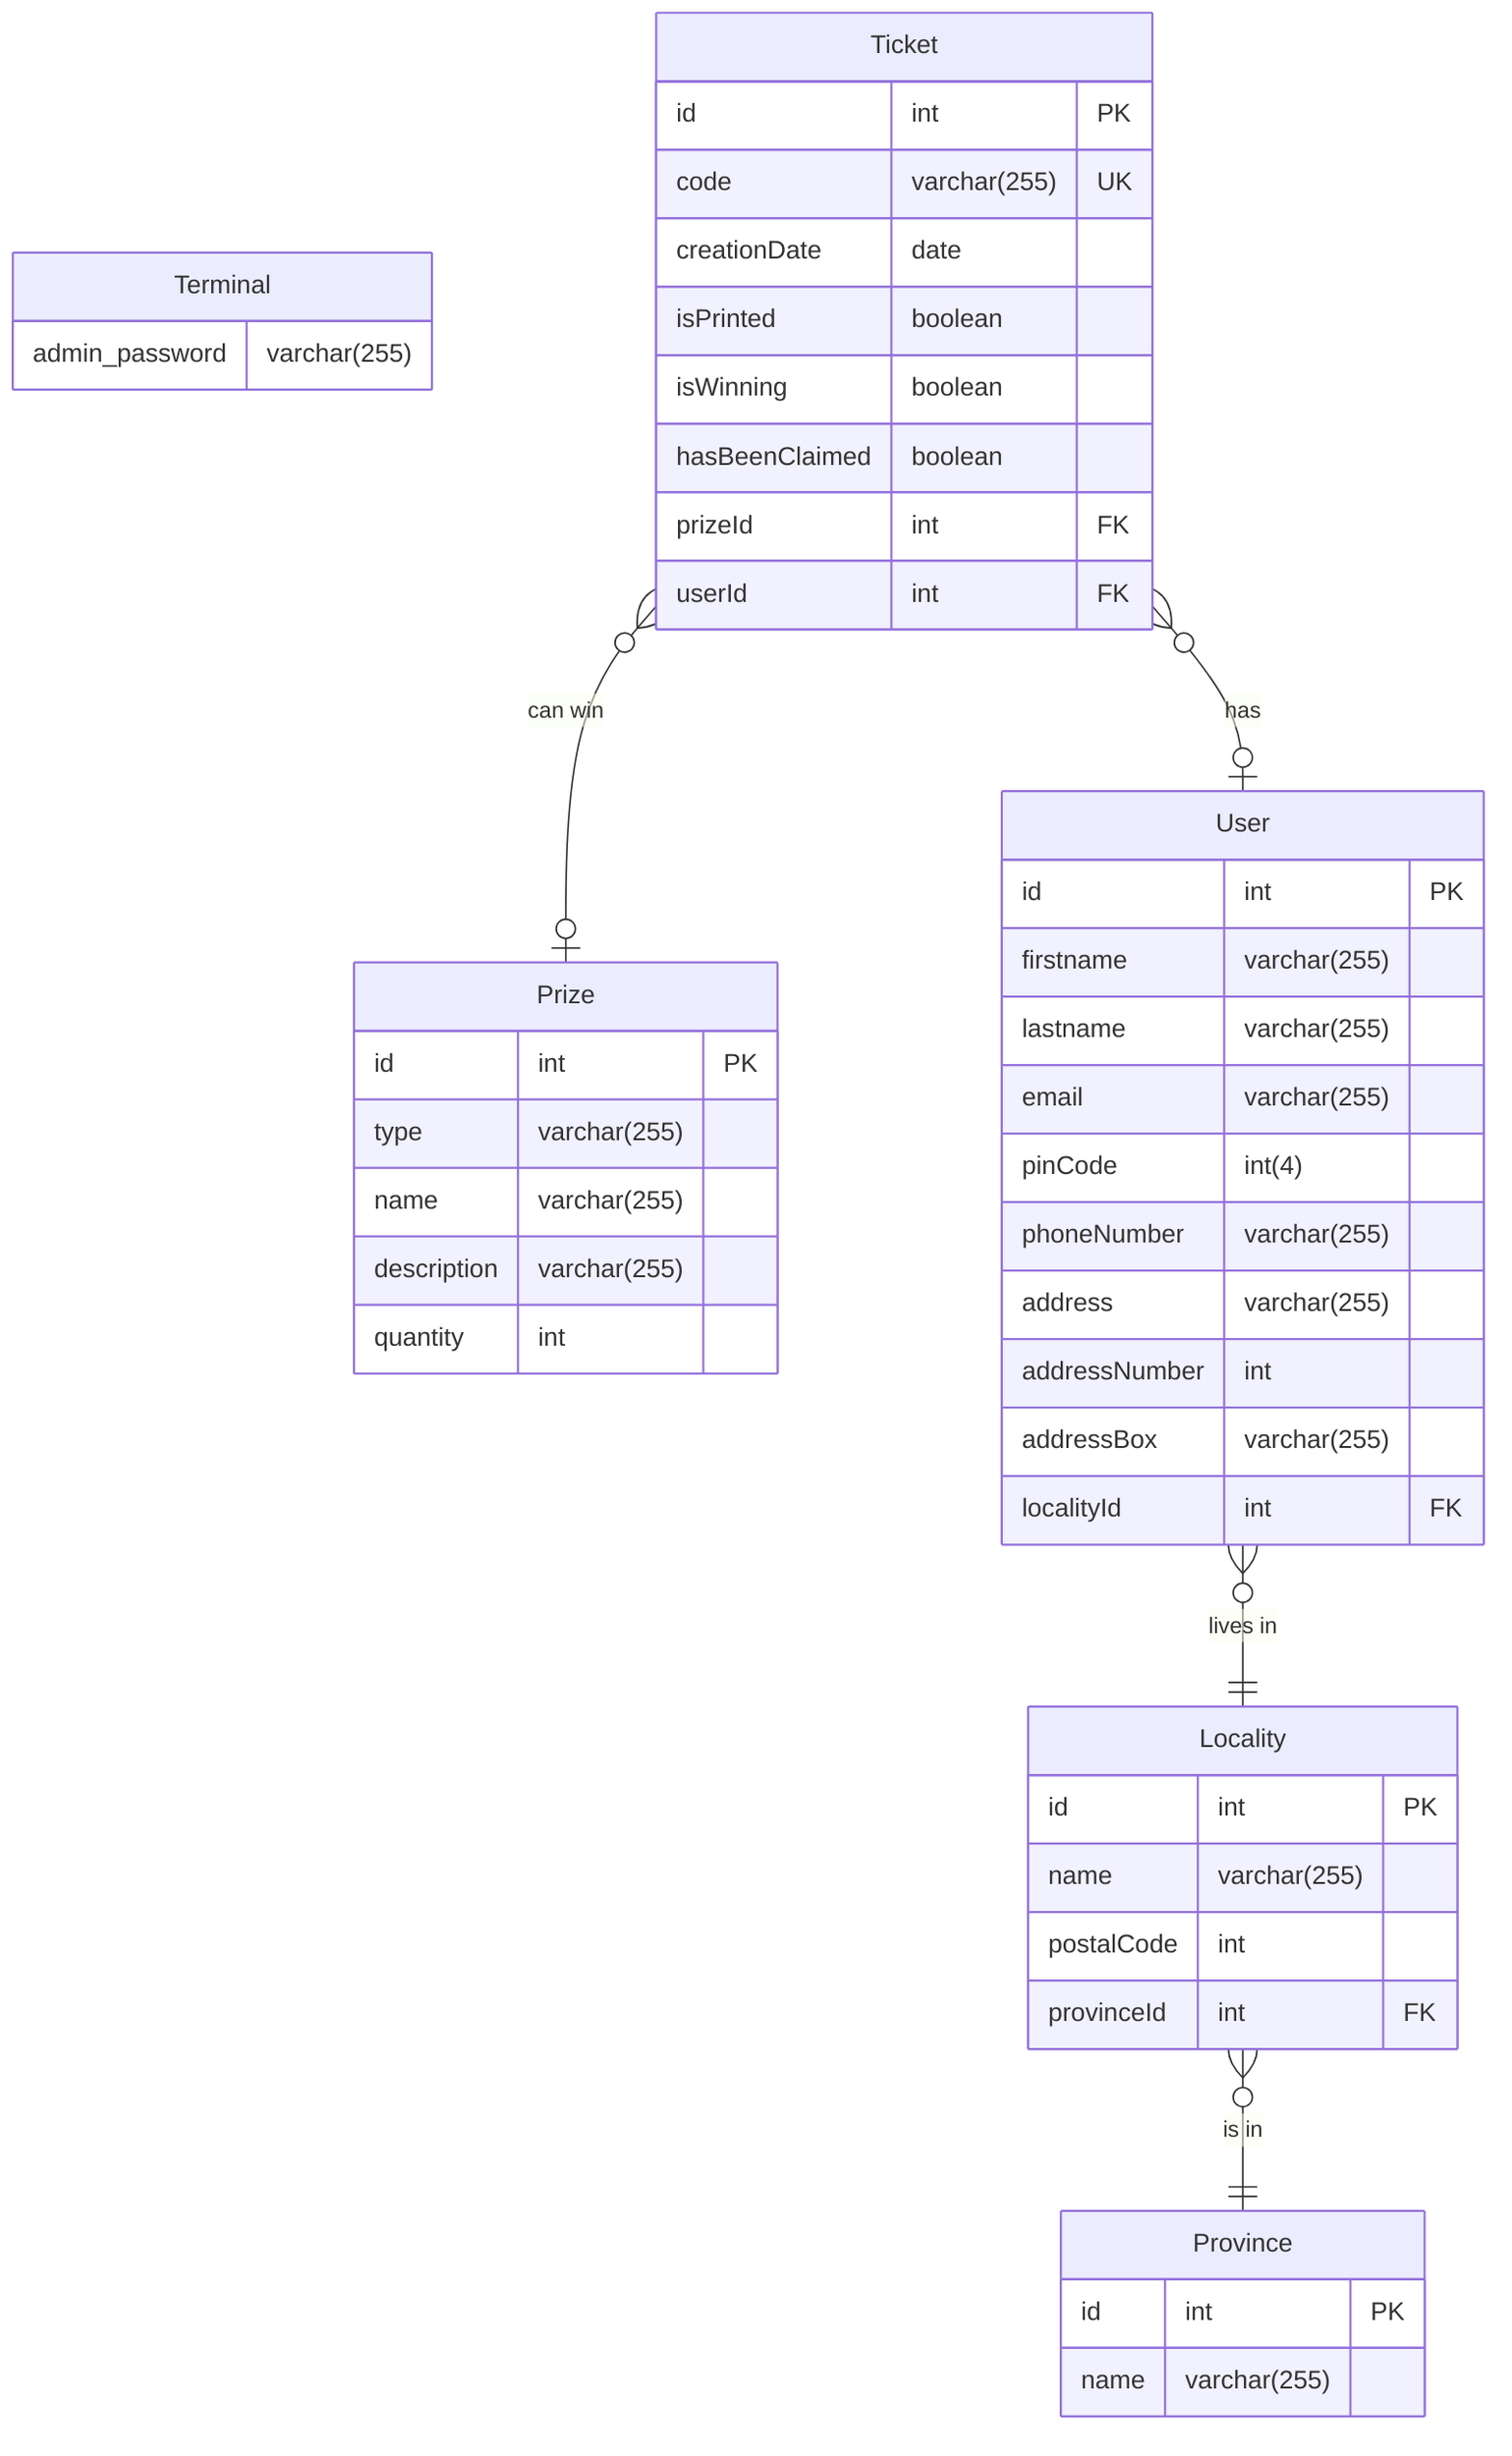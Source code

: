 erDiagram
    %% Terminal is not stored in Database, but in a file
    Terminal {
        admin_password varchar(255)
    }

    Prize {
        id int PK
        type varchar(255)
        name varchar(255)
        description varchar(255)
        quantity int
    }

    Ticket {
        id int PK
        code varchar(255) UK
        creationDate date
        isPrinted boolean
        isWinning boolean
        hasBeenClaimed boolean
        prizeId int FK
        userId int FK
    }

    User {
        id int PK
        firstname varchar(255)
        lastname varchar(255)
        email varchar(255)
        pinCode int(4)
        phoneNumber varchar(255)
        address varchar(255)
        addressNumber int
        addressBox varchar(255)
        localityId int FK
    }

    Locality {
        id int PK
        name varchar(255)
        postalCode int
        provinceId int FK
    }

    Province {
        id int PK
        name varchar(255)
    }

    User }o--|| Locality: "lives in"
    Locality }o--|| Province: "is in"
    Ticket }o--o| User: "has"
    Ticket }o--o| Prize: "can win"